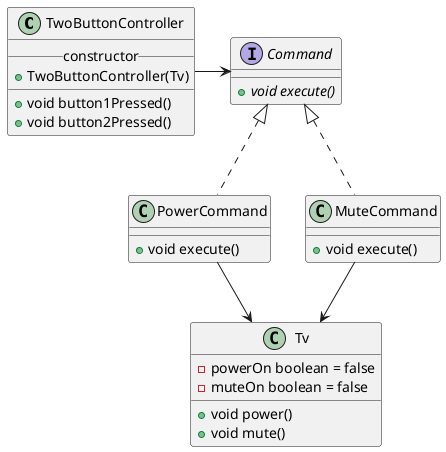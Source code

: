 @startuml

class TwoButtonController {
    __ constructor __
    + TwoButtonController(Tv)
    __
    + void button1Pressed()
    + void button2Pressed()
}

interface Command {
    + {abstract} void execute()
}

class PowerCommand implements Command {
    + void execute()
}

class MuteCommand implements Command {
    + void execute()
}

class Tv {
    - powerOn boolean = false
    - muteOn boolean = false
    + void power()
    + void mute()
}

TwoButtonController -right-> Command
PowerCommand --> Tv
MuteCommand --> Tv

@enduml